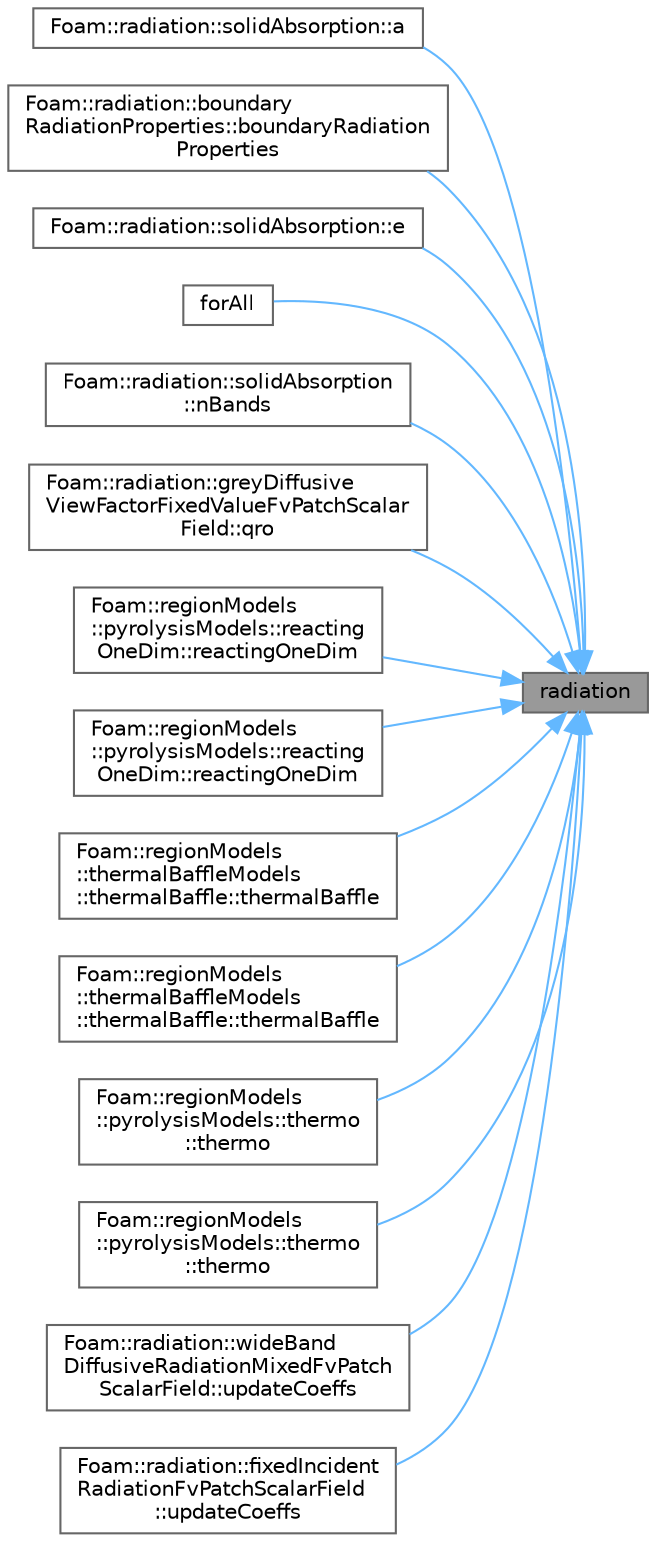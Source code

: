 digraph "radiation"
{
 // LATEX_PDF_SIZE
  bgcolor="transparent";
  edge [fontname=Helvetica,fontsize=10,labelfontname=Helvetica,labelfontsize=10];
  node [fontname=Helvetica,fontsize=10,shape=box,height=0.2,width=0.4];
  rankdir="RL";
  Node1 [id="Node000001",label="radiation",height=0.2,width=0.4,color="gray40", fillcolor="grey60", style="filled", fontcolor="black",tooltip=" "];
  Node1 -> Node2 [id="edge1_Node000001_Node000002",dir="back",color="steelblue1",style="solid",tooltip=" "];
  Node2 [id="Node000002",label="Foam::radiation::solidAbsorption::a",height=0.2,width=0.4,color="grey40", fillcolor="white", style="filled",URL="$classFoam_1_1radiation_1_1solidAbsorption.html#a02f84c7f4dcd85df62de84c3c910f93c",tooltip=" "];
  Node1 -> Node3 [id="edge2_Node000001_Node000003",dir="back",color="steelblue1",style="solid",tooltip=" "];
  Node3 [id="Node000003",label="Foam::radiation::boundary\lRadiationProperties::boundaryRadiation\lProperties",height=0.2,width=0.4,color="grey40", fillcolor="white", style="filled",URL="$classFoam_1_1radiation_1_1boundaryRadiationProperties.html#a92a465783b0194c1d018e43b61326ade",tooltip=" "];
  Node1 -> Node4 [id="edge3_Node000001_Node000004",dir="back",color="steelblue1",style="solid",tooltip=" "];
  Node4 [id="Node000004",label="Foam::radiation::solidAbsorption::e",height=0.2,width=0.4,color="grey40", fillcolor="white", style="filled",URL="$classFoam_1_1radiation_1_1solidAbsorption.html#a3d0bfe53159772ea6f9437696d135f09",tooltip=" "];
  Node1 -> Node5 [id="edge4_Node000001_Node000005",dir="back",color="steelblue1",style="solid",tooltip=" "];
  Node5 [id="Node000005",label="forAll",height=0.2,width=0.4,color="grey40", fillcolor="white", style="filled",URL="$correctThermos_8H.html#a9355a38e2751fb0aed092ab612f7a29f",tooltip=" "];
  Node1 -> Node6 [id="edge5_Node000001_Node000006",dir="back",color="steelblue1",style="solid",tooltip=" "];
  Node6 [id="Node000006",label="Foam::radiation::solidAbsorption\l::nBands",height=0.2,width=0.4,color="grey40", fillcolor="white", style="filled",URL="$classFoam_1_1radiation_1_1solidAbsorption.html#a89e22110c48092761ee01a9bee201d50",tooltip=" "];
  Node1 -> Node7 [id="edge6_Node000001_Node000007",dir="back",color="steelblue1",style="solid",tooltip=" "];
  Node7 [id="Node000007",label="Foam::radiation::greyDiffusive\lViewFactorFixedValueFvPatchScalar\lField::qro",height=0.2,width=0.4,color="grey40", fillcolor="white", style="filled",URL="$classFoam_1_1radiation_1_1greyDiffusiveViewFactorFixedValueFvPatchScalarField.html#afbfcc1a6718b0204cff4c6c32f824a07",tooltip=" "];
  Node1 -> Node8 [id="edge7_Node000001_Node000008",dir="back",color="steelblue1",style="solid",tooltip=" "];
  Node8 [id="Node000008",label="Foam::regionModels\l::pyrolysisModels::reacting\lOneDim::reactingOneDim",height=0.2,width=0.4,color="grey40", fillcolor="white", style="filled",URL="$classFoam_1_1regionModels_1_1pyrolysisModels_1_1reactingOneDim.html#a90e785745465d3c7b9ecb81f6f7d1de5",tooltip=" "];
  Node1 -> Node9 [id="edge8_Node000001_Node000009",dir="back",color="steelblue1",style="solid",tooltip=" "];
  Node9 [id="Node000009",label="Foam::regionModels\l::pyrolysisModels::reacting\lOneDim::reactingOneDim",height=0.2,width=0.4,color="grey40", fillcolor="white", style="filled",URL="$classFoam_1_1regionModels_1_1pyrolysisModels_1_1reactingOneDim.html#aff6532b6be3b46bb2b8e54e87dad9934",tooltip=" "];
  Node1 -> Node10 [id="edge9_Node000001_Node000010",dir="back",color="steelblue1",style="solid",tooltip=" "];
  Node10 [id="Node000010",label="Foam::regionModels\l::thermalBaffleModels\l::thermalBaffle::thermalBaffle",height=0.2,width=0.4,color="grey40", fillcolor="white", style="filled",URL="$classFoam_1_1regionModels_1_1thermalBaffleModels_1_1thermalBaffle.html#a0fe0205fdcc9f3ad3866da55a6d5a6a2",tooltip=" "];
  Node1 -> Node11 [id="edge10_Node000001_Node000011",dir="back",color="steelblue1",style="solid",tooltip=" "];
  Node11 [id="Node000011",label="Foam::regionModels\l::thermalBaffleModels\l::thermalBaffle::thermalBaffle",height=0.2,width=0.4,color="grey40", fillcolor="white", style="filled",URL="$classFoam_1_1regionModels_1_1thermalBaffleModels_1_1thermalBaffle.html#a177b7806e3493c27f2d428cc6ca36fcc",tooltip=" "];
  Node1 -> Node12 [id="edge11_Node000001_Node000012",dir="back",color="steelblue1",style="solid",tooltip=" "];
  Node12 [id="Node000012",label="Foam::regionModels\l::pyrolysisModels::thermo\l::thermo",height=0.2,width=0.4,color="grey40", fillcolor="white", style="filled",URL="$classFoam_1_1regionModels_1_1pyrolysisModels_1_1thermo.html#ac7a848934b63d084129b2258c8aa355f",tooltip=" "];
  Node1 -> Node13 [id="edge12_Node000001_Node000013",dir="back",color="steelblue1",style="solid",tooltip=" "];
  Node13 [id="Node000013",label="Foam::regionModels\l::pyrolysisModels::thermo\l::thermo",height=0.2,width=0.4,color="grey40", fillcolor="white", style="filled",URL="$classFoam_1_1regionModels_1_1pyrolysisModels_1_1thermo.html#a8b998edf6b8d66118b60310f4db36549",tooltip=" "];
  Node1 -> Node14 [id="edge13_Node000001_Node000014",dir="back",color="steelblue1",style="solid",tooltip=" "];
  Node14 [id="Node000014",label="Foam::radiation::wideBand\lDiffusiveRadiationMixedFvPatch\lScalarField::updateCoeffs",height=0.2,width=0.4,color="grey40", fillcolor="white", style="filled",URL="$classFoam_1_1radiation_1_1wideBandDiffusiveRadiationMixedFvPatchScalarField.html#a7e24eafac629d3733181cd942d4c902f",tooltip=" "];
  Node1 -> Node15 [id="edge14_Node000001_Node000015",dir="back",color="steelblue1",style="solid",tooltip=" "];
  Node15 [id="Node000015",label="Foam::radiation::fixedIncident\lRadiationFvPatchScalarField\l::updateCoeffs",height=0.2,width=0.4,color="grey40", fillcolor="white", style="filled",URL="$classFoam_1_1radiation_1_1fixedIncidentRadiationFvPatchScalarField.html#a7e24eafac629d3733181cd942d4c902f",tooltip=" "];
}
